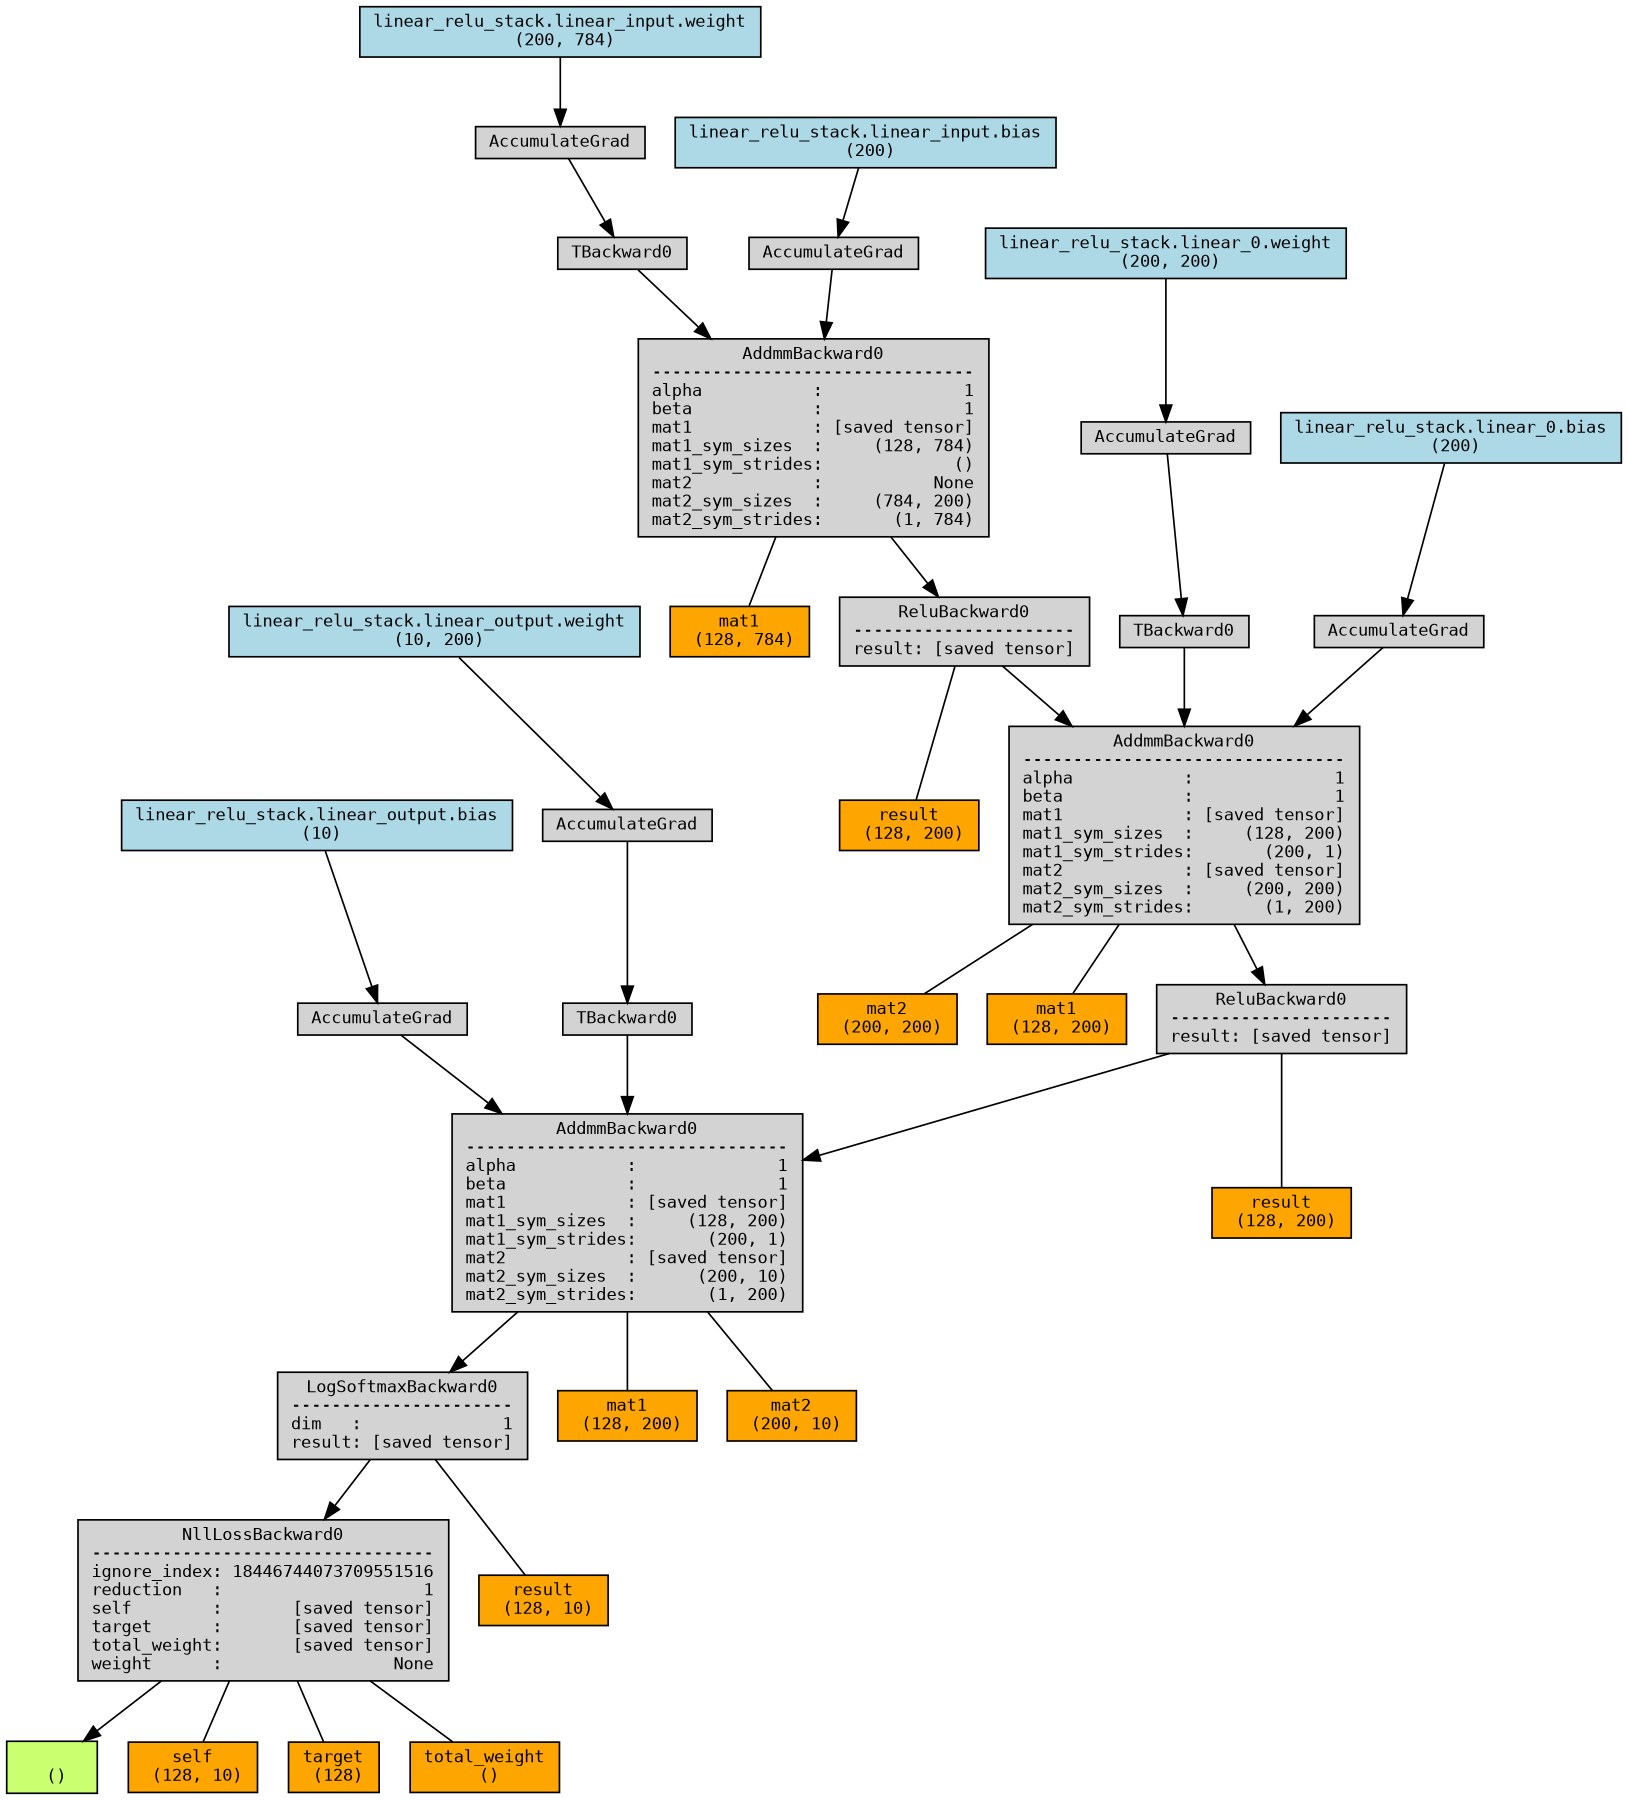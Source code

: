 digraph {
	graph [size="12,12"]
	node [align=left fontname=monospace fontsize=10 height=0.2 ranksep=0.1 shape=box style=filled]
	127756173671888 [label="
 ()" fillcolor=darkolivegreen1]
	127756173932624 -> 127756735235072 [dir=none]
	127756735235072 [label="self
 (128, 10)" fillcolor=orange]
	127756173932624 -> 127756736851104 [dir=none]
	127756736851104 [label="target
 (128)" fillcolor=orange]
	127756173932624 -> 127756735239872 [dir=none]
	127756735239872 [label="total_weight
 ()" fillcolor=orange]
	127756173932624 [label="NllLossBackward0
----------------------------------
ignore_index: 18446744073709551516
reduction   :                    1
self        :       [saved tensor]
target      :       [saved tensor]
total_weight:       [saved tensor]
weight      :                 None"]
	127756173931040 -> 127756173932624
	127756173931040 -> 127756735237552 [dir=none]
	127756735237552 [label="result
 (128, 10)" fillcolor=orange]
	127756173931040 [label="LogSoftmaxBackward0
----------------------
dim   :              1
result: [saved tensor]"]
	127756173931904 -> 127756173931040
	127756173931904 -> 127756175142048 [dir=none]
	127756175142048 [label="mat1
 (128, 200)" fillcolor=orange]
	127756173931904 -> 127756735234192 [dir=none]
	127756735234192 [label="mat2
 (200, 10)" fillcolor=orange]
	127756173931904 [label="AddmmBackward0
--------------------------------
alpha           :              1
beta            :              1
mat1            : [saved tensor]
mat1_sym_sizes  :     (128, 200)
mat1_sym_strides:       (200, 1)
mat2            : [saved tensor]
mat2_sym_sizes  :      (200, 10)
mat2_sym_strides:       (1, 200)"]
	127756173933056 -> 127756173931904
	127756736850784 [label="linear_relu_stack.linear_output.bias
 (10)" fillcolor=lightblue]
	127756736850784 -> 127756173933056
	127756173933056 [label=AccumulateGrad]
	127756173933008 -> 127756173931904
	127756173933008 -> 127756173378800 [dir=none]
	127756173378800 [label="result
 (128, 200)" fillcolor=orange]
	127756173933008 [label="ReluBackward0
----------------------
result: [saved tensor]"]
	127756173930560 -> 127756173933008
	127756173930560 -> 127756175144448 [dir=none]
	127756175144448 [label="mat1
 (128, 200)" fillcolor=orange]
	127756173930560 -> 127756175672640 [dir=none]
	127756175672640 [label="mat2
 (200, 200)" fillcolor=orange]
	127756173930560 [label="AddmmBackward0
--------------------------------
alpha           :              1
beta            :              1
mat1            : [saved tensor]
mat1_sym_sizes  :     (128, 200)
mat1_sym_strides:       (200, 1)
mat2            : [saved tensor]
mat2_sym_sizes  :     (200, 200)
mat2_sym_strides:       (1, 200)"]
	127756173933536 -> 127756173930560
	127756736851504 [label="linear_relu_stack.linear_0.bias
 (200)" fillcolor=lightblue]
	127756736851504 -> 127756173933536
	127756173933536 [label=AccumulateGrad]
	127756173932192 -> 127756173930560
	127756173932192 -> 127756735242752 [dir=none]
	127756735242752 [label="result
 (128, 200)" fillcolor=orange]
	127756173932192 [label="ReluBackward0
----------------------
result: [saved tensor]"]
	127756173933488 -> 127756173932192
	127756173933488 -> 127756178093088 [dir=none]
	127756178093088 [label="mat1
 (128, 784)" fillcolor=orange]
	127756173933488 [label="AddmmBackward0
--------------------------------
alpha           :              1
beta            :              1
mat1            : [saved tensor]
mat1_sym_sizes  :     (128, 784)
mat1_sym_strides:             ()
mat2            :           None
mat2_sym_sizes  :     (784, 200)
mat2_sym_strides:       (1, 784)"]
	127756173933824 -> 127756173933488
	127756173378480 [label="linear_relu_stack.linear_input.bias
 (200)" fillcolor=lightblue]
	127756173378480 -> 127756173933824
	127756173933824 [label=AccumulateGrad]
	127756173933776 -> 127756173933488
	127756173933776 [label=TBackward0]
	127756173933872 -> 127756173933776
	127756176748240 [label="linear_relu_stack.linear_input.weight
 (200, 784)" fillcolor=lightblue]
	127756176748240 -> 127756173933872
	127756173933872 [label=AccumulateGrad]
	127756173933248 -> 127756173930560
	127756173933248 [label=TBackward0]
	127756173933920 -> 127756173933248
	127756736844944 [label="linear_relu_stack.linear_0.weight
 (200, 200)" fillcolor=lightblue]
	127756736844944 -> 127756173933920
	127756173933920 [label=AccumulateGrad]
	127756173932672 -> 127756173931904
	127756173932672 [label=TBackward0]
	127756173933728 -> 127756173932672
	127756736850864 [label="linear_relu_stack.linear_output.weight
 (10, 200)" fillcolor=lightblue]
	127756736850864 -> 127756173933728
	127756173933728 [label=AccumulateGrad]
	127756173932624 -> 127756173671888
}
